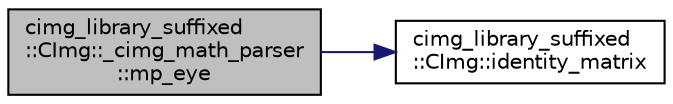 digraph "cimg_library_suffixed::CImg::_cimg_math_parser::mp_eye"
{
  edge [fontname="Helvetica",fontsize="10",labelfontname="Helvetica",labelfontsize="10"];
  node [fontname="Helvetica",fontsize="10",shape=record];
  rankdir="LR";
  Node415 [label="cimg_library_suffixed\l::CImg::_cimg_math_parser\l::mp_eye",height=0.2,width=0.4,color="black", fillcolor="grey75", style="filled", fontcolor="black"];
  Node415 -> Node416 [color="midnightblue",fontsize="10",style="solid",fontname="Helvetica"];
  Node416 [label="cimg_library_suffixed\l::CImg::identity_matrix",height=0.2,width=0.4,color="black", fillcolor="white", style="filled",URL="$structcimg__library__suffixed_1_1_c_img.html#ad4ab0e1fb99408ba7b1430c95542c543",tooltip="Replace the image by an identity matrix. "];
}
